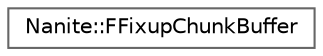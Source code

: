 digraph "Graphical Class Hierarchy"
{
 // INTERACTIVE_SVG=YES
 // LATEX_PDF_SIZE
  bgcolor="transparent";
  edge [fontname=Helvetica,fontsize=10,labelfontname=Helvetica,labelfontsize=10];
  node [fontname=Helvetica,fontsize=10,shape=box,height=0.2,width=0.4];
  rankdir="LR";
  Node0 [id="Node000000",label="Nanite::FFixupChunkBuffer",height=0.2,width=0.4,color="grey40", fillcolor="white", style="filled",URL="$d5/d32/classNanite_1_1FFixupChunkBuffer.html",tooltip=" "];
}
